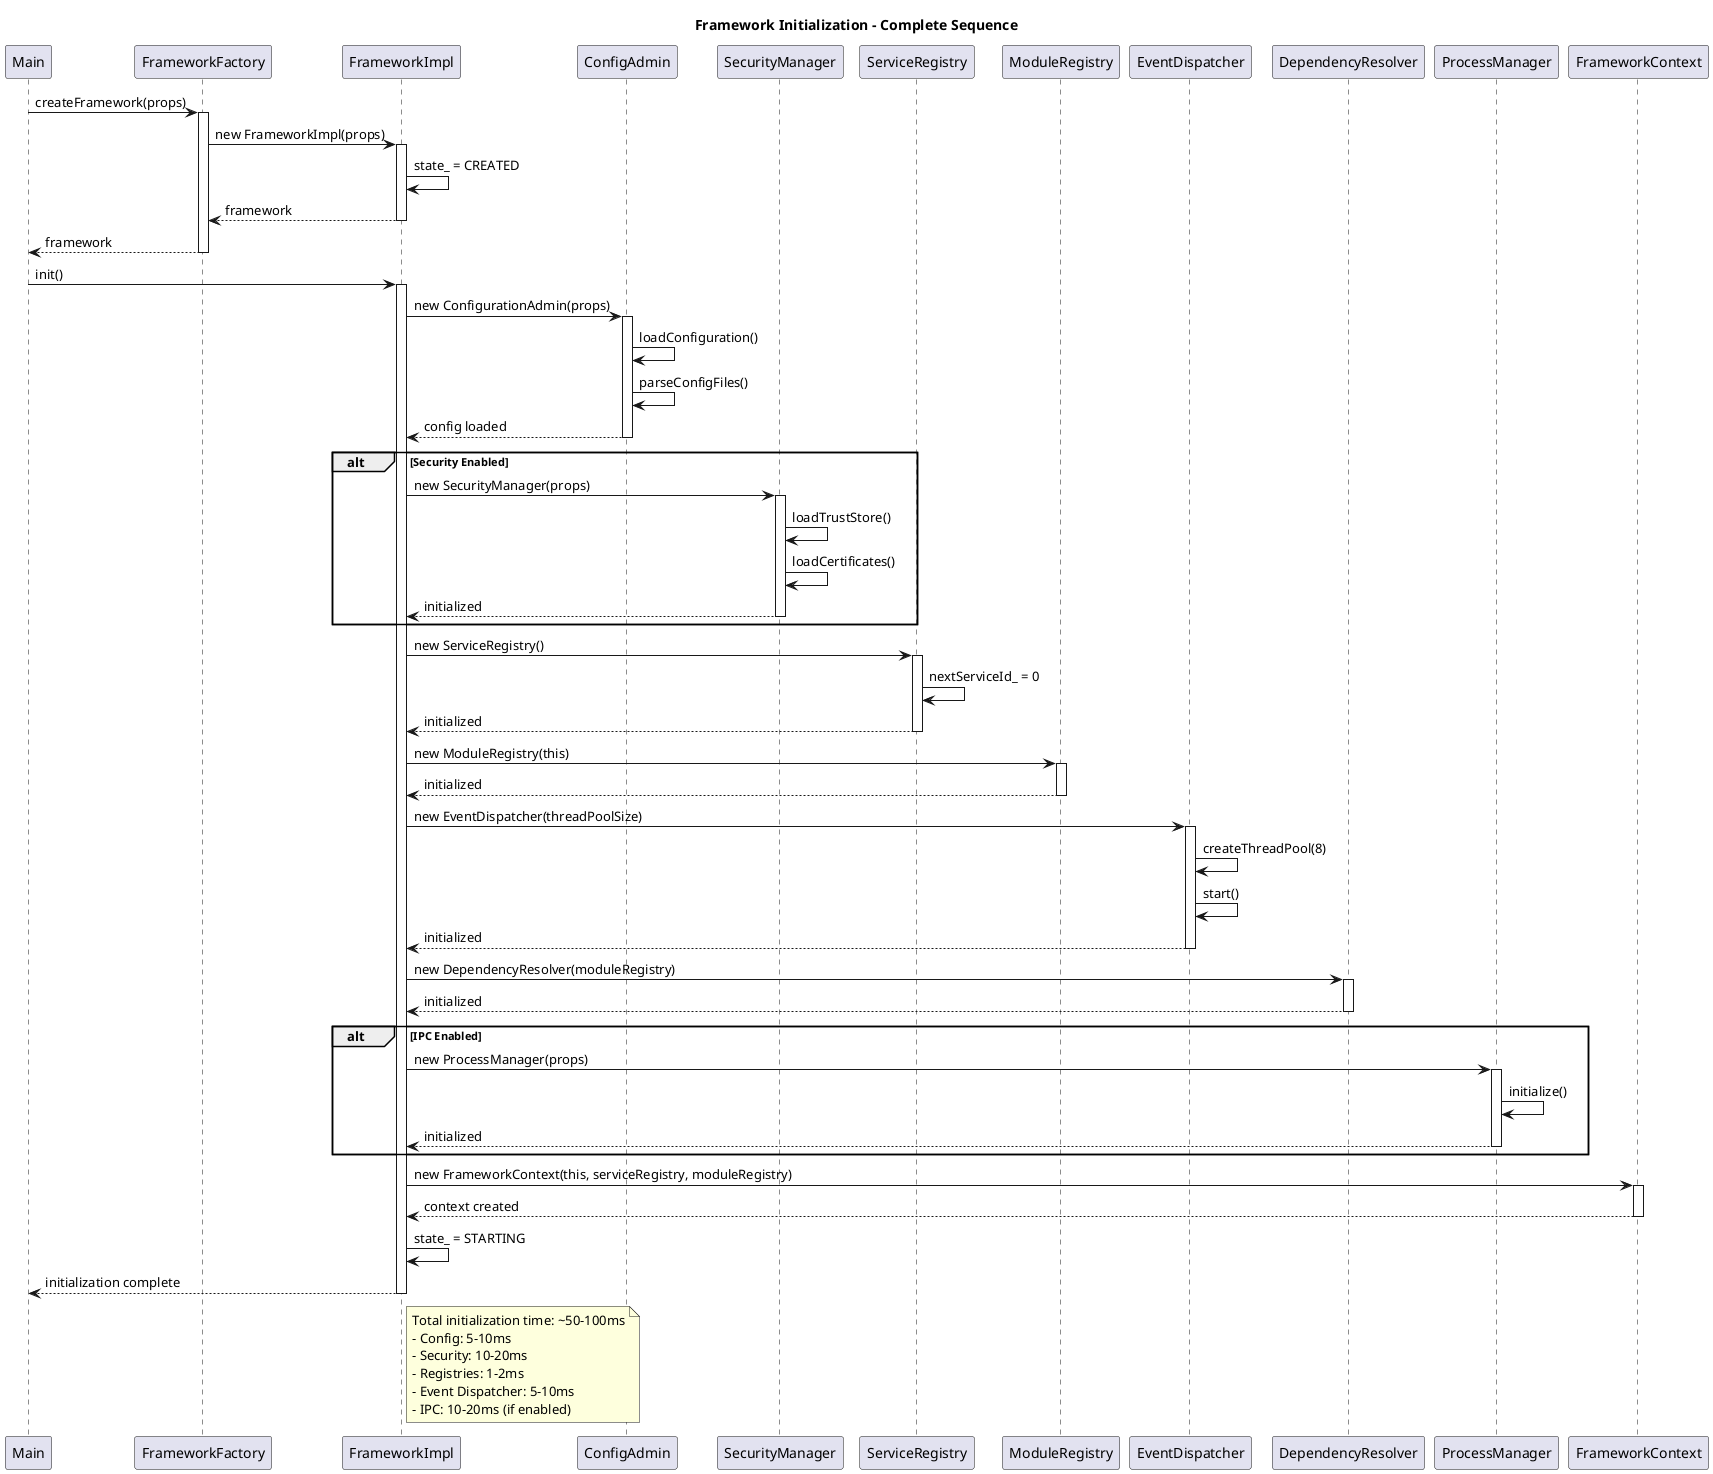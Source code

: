 @startuml CDMF_Sequence_Diagrams

title CDMF Sequence Diagrams - Detailed Workflows

' Framework Initialization Sequence
@startuml Framework_Initialization_Detailed
title Framework Initialization - Complete Sequence

participant "Main" as MAIN
participant "FrameworkFactory" as FACTORY
participant "FrameworkImpl" as FW
participant "ConfigAdmin" as CFG
participant "SecurityManager" as SEC
participant "ServiceRegistry" as SREG
participant "ModuleRegistry" as MREG
participant "EventDispatcher" as EDISP
participant "DependencyResolver" as DRES
participant "ProcessManager" as PROC
participant "FrameworkContext" as CTX

MAIN -> FACTORY: createFramework(props)
activate FACTORY
FACTORY -> FW: new FrameworkImpl(props)
activate FW
FW -> FW: state_ = CREATED
FW --> FACTORY: framework
deactivate FW
FACTORY --> MAIN: framework
deactivate FACTORY

MAIN -> FW: init()
activate FW

FW -> CFG: new ConfigurationAdmin(props)
activate CFG
CFG -> CFG: loadConfiguration()
CFG -> CFG: parseConfigFiles()
CFG --> FW: config loaded
deactivate CFG

alt Security Enabled
    FW -> SEC: new SecurityManager(props)
    activate SEC
    SEC -> SEC: loadTrustStore()
    SEC -> SEC: loadCertificates()
    SEC --> FW: initialized
    deactivate SEC
end

FW -> SREG: new ServiceRegistry()
activate SREG
SREG -> SREG: nextServiceId_ = 0
SREG --> FW: initialized
deactivate SREG

FW -> MREG: new ModuleRegistry(this)
activate MREG
MREG --> FW: initialized
deactivate MREG

FW -> EDISP: new EventDispatcher(threadPoolSize)
activate EDISP
EDISP -> EDISP: createThreadPool(8)
EDISP -> EDISP: start()
EDISP --> FW: initialized
deactivate EDISP

FW -> DRES: new DependencyResolver(moduleRegistry)
activate DRES
DRES --> FW: initialized
deactivate DRES

alt IPC Enabled
    FW -> PROC: new ProcessManager(props)
    activate PROC
    PROC -> PROC: initialize()
    PROC --> FW: initialized
    deactivate PROC
end

FW -> CTX: new FrameworkContext(this, serviceRegistry, moduleRegistry)
activate CTX
CTX --> FW: context created
deactivate CTX

FW -> FW: state_ = STARTING
FW --> MAIN: initialization complete
deactivate FW

note right of FW
  Total initialization time: ~50-100ms
  - Config: 5-10ms
  - Security: 10-20ms
  - Registries: 1-2ms
  - Event Dispatcher: 5-10ms
  - IPC: 10-20ms (if enabled)
end note

@enduml

' Module Installation Sequence
@startuml Module_Installation_Detailed
title Module Installation - Complete Workflow

actor "Admin" as ADMIN
participant "FrameworkImpl" as FW
participant "SecurityManager" as SEC
participant "ModuleLoader" as LOADER
participant "PlatformLoader" as PLAT
participant "ModuleRegistry" as MREG
participant "DependencyResolver" as DRES
participant "ModuleImpl" as MOD
participant "EventDispatcher" as EDISP

ADMIN -> FW: installModule("/path/to/module.so")
activate FW

alt Security Verification
    FW -> SEC: verifySignature("/path/to/module.so")
    activate SEC
    SEC -> SEC: readFile("/path/to/module.so")
    SEC -> SEC: readSignature("/path/to/module.so.sig")
    SEC -> SEC: SHA256(fileContent)
    SEC -> SEC: RSA_verify(hash, signature, publicKey)
    SEC -> SEC: verifyCertificateChain()
    alt Verification Failed
        SEC --> FW: throw SecurityException
        FW --> ADMIN: error: signature invalid
    end
    SEC --> FW: verified
    deactivate SEC
end

FW -> LOADER: load("/path/to/module.so")
activate LOADER

LOADER -> PLAT: loadLibrary("/path/to/module.so")
activate PLAT
alt Linux
    PLAT -> PLAT: dlopen(path, RTLD_LAZY | RTLD_LOCAL)
else Windows
    PLAT -> PLAT: LoadLibraryEx(path, NULL, LOAD_WITH_ALTERED_SEARCH_PATH)
end
alt Load Failed
    PLAT --> LOADER: null handle
    LOADER --> FW: throw ModuleException("Failed to load")
    FW --> ADMIN: error: cannot load module
end
PLAT --> LOADER: handle
deactivate PLAT

LOADER -> PLAT: getSymbol(handle, "createModuleActivator")
activate PLAT
PLAT --> LOADER: function pointer
deactivate PLAT

LOADER -> PLAT: getSymbol(handle, "destroyModuleActivator")
activate PLAT
PLAT --> LOADER: function pointer
deactivate PLAT

LOADER -> LOADER: parseManifest(path)
LOADER -> LOADER: validateManifest(manifest)
alt Invalid Manifest
    LOADER --> FW: throw ModuleException("Invalid manifest")
    FW --> ADMIN: error: invalid manifest
end

LOADER -> LOADER: moduleHandle = new ModuleHandle(...)
LOADER --> FW: moduleHandle
deactivate LOADER

FW -> MOD: new ModuleImpl(moduleHandle, manifest, this)
activate MOD
MOD -> MOD: moduleId_ = generateId()
MOD -> MOD: state_ = INSTALLED
MOD --> FW: module
deactivate MOD

FW -> MREG: registerModule(module)
activate MREG

alt Module Already Exists
    MREG -> MREG: check versionMap_
    MREG --> FW: throw ModuleException("Already installed")
    FW --> ADMIN: error: module already installed
end

MREG -> MREG: modules_[symbolicName] = move(module)
MREG -> MREG: versionMap_[symbolicName][version] = module
MREG --> FW: registered
deactivate MREG

FW -> DRES: resolve(module)
activate DRES
DRES -> DRES: parseDependencies(manifest)
loop For each dependency
    DRES -> MREG: getModule(depName, versionRange)
    activate MREG
    alt Dependency Not Found
        MREG --> DRES: null
        alt Optional Dependency
            DRES -> DRES: log warning
        else Required Dependency
            DRES --> FW: return false
            FW --> ADMIN: error: unresolved dependencies
        end
    end
    MREG --> DRES: depModule
    deactivate MREG
    DRES -> MREG: addDependency(module, depModule)
end
DRES -> MOD: transitionTo(RESOLVED)
DRES --> FW: resolved
deactivate DRES

FW -> EDISP: fireEvent(MODULE_INSTALLED)
activate EDISP
EDISP -> EDISP: enqueue event
EDISP --> FW: queued
deactivate EDISP

alt Auto-Start Enabled
    FW -> MOD: start()
    activate MOD
    note right: See Module Start Sequence
    MOD --> FW: ACTIVE
    deactivate MOD
end

FW --> ADMIN: module installed successfully
deactivate FW

note right of FW
  Total time: 1-10ms
  - Verification: 5-10ms (if enabled)
  - Loading: 1-2ms
  - Resolution: <1ms
end note

@enduml

' Module Start Sequence
@startuml Module_Start_Detailed
title Module Start - Complete Lifecycle

participant "Framework" as FW
participant "ModuleImpl" as MOD
participant "DependencyResolver" as DRES
participant "ModuleActivator" as ACT
participant "ModuleContext" as CTX
participant "ServiceRegistry" as SREG
participant "EventDispatcher" as EDISP

FW -> MOD: start()
activate MOD

alt State Check
    MOD -> MOD: check state
    alt State != RESOLVED
        MOD --> FW: throw ModuleException("Must be RESOLVED")
    end
end

MOD -> MOD: transitionTo(STARTING)
MOD -> EDISP: fireEvent(MODULE_STARTING)

alt Activator Not Created
    MOD -> MOD: createActivator()
    activate MOD
    MOD -> MOD: createFn = handle->getCreateFunction()
    MOD -> MOD: activator_ = createFn()
    deactivate MOD
end

alt Context Not Created
    MOD -> CTX: new ModuleContext(this, framework)
    activate CTX
    CTX --> MOD: context
    deactivate CTX
end

MOD -> ACT: start(context)
activate ACT

note right of ACT
  Module-specific initialization:
  - Load resources
  - Initialize state
  - Register services
  - Set up event listeners
end note

' Example activator operations
ACT -> CTX: getService<ILogger>("logger")
activate CTX
CTX -> SREG: getServiceReference("ILogger")
activate SREG
SREG --> CTX: serviceRef
deactivate SREG
CTX -> SREG: getService(serviceRef)
activate SREG
SREG --> CTX: service
deactivate SREG
CTX --> ACT: logger
deactivate CTX

ACT -> ACT: initialize module resources

ACT -> CTX: registerService("IDataProcessor", processor, props)
activate CTX
CTX -> SREG: registerService(...)
activate SREG
SREG -> SREG: serviceEntry = create ServiceEntry
SREG -> SREG: services_["IDataProcessor"].push_back(entry)
SREG -> SREG: sort by ranking
SREG -> EDISP: fireEvent(SERVICE_REGISTERED)
SREG --> CTX: ServiceRegistration
deactivate SREG
CTX --> ACT: registration
deactivate CTX

ACT -> CTX: addEventListener(listener, filter)
activate CTX
CTX -> EDISP: addEventListener(listener, filter)
deactivate CTX

ACT --> MOD: started
deactivate ACT

MOD -> MOD: transitionTo(ACTIVE)
MOD -> EDISP: fireEvent(MODULE_STARTED)

MOD --> FW: state = ACTIVE
deactivate MOD

note right of MOD
  Start time: 1-100ms
  - Fast: 1-5ms (simple modules)
  - Medium: 5-50ms (resource loading)
  - Slow: 50-100ms (complex init)
end note

@enduml

' Service Call Sequence (In-Process)
@startuml Service_Call_InProcess_Detailed
title In-Process Service Call - Ultra-Fast Path

participant "Client Code" as CLIENT
participant "ModuleContext" as CTX
participant "ServiceRegistry" as SREG
participant "ServiceImpl" as IMPL

CLIENT -> CTX: getService<ILogger>("logger")
activate CTX
note right: ~5ns total for cached

CTX -> CTX: check cache
alt Cache Hit
    CTX --> CLIENT: ILogger* (from cache)
    note right: Cache hit: 2-3ns
else Cache Miss
    CTX -> SREG: getServiceReference("logger")
    activate SREG

    SREG -> SREG: it = services_.find("logger")
    note right: Hash map lookup: O(1), ~20ns

    SREG -> SREG: entry = it->second.front()
    note right: Vector access: O(1), ~5ns

    SREG --> CTX: ServiceReference(entry)
    deactivate SREG
    note right: Total lookup: ~25-30ns

    CTX -> CTX: cache[interfaceName] = serviceRef
    CTX -> CTX: service = (ILogger*)entry.serviceObject
    CTX --> CLIENT: ILogger*
end
deactivate CTX

note right of CLIENT
  Cached access: 2-3ns
  Uncached access: 25-30ns
  Amortized: 5-10ns
end note

CLIENT -> IMPL: log("message")
activate IMPL
note right: Direct vtable call: ~2-5ns

IMPL -> IMPL: processLog("message")
IMPL -> IMPL: writeToFile(...)
IMPL --> CLIENT: void
deactivate IMPL

note over CLIENT, IMPL
  **Performance Breakdown:**
  - Service lookup (cached): 2-3ns
  - Virtual function call: 2-5ns
  - Total overhead: 4-8ns
  - Implementation time: varies

  **Assembly:**
  mov rax, [rdi]        ; Load vtable (2 cycles)
  mov rax, [rax+0x10]   ; Load function ptr (2 cycles)
  jmp rax               ; Call (1 cycle)
end note

@enduml

' Service Call Sequence (Out-of-Process)
@startuml Service_Call_OutOfProcess_Detailed
title Out-of-Process Service Call - IPC Path

participant "Client" as CLIENT
participant "ModuleContext" as CTX
participant "ServiceRegistry" as SREG
participant "ServiceProxy" as PROXY
participant "ITransport\n(Unix Socket)" as TRANSP
participant "ServiceStub" as STUB
participant "ServiceImpl" as IMPL

CLIENT -> CTX: getService<ILogger>("logger")
activate CTX

CTX -> SREG: getServiceReference("logger")
activate SREG
SREG -> SREG: lookup service
SREG -> SREG: check location = OUT_OF_PROCESS
SREG --> CTX: ServiceReference(location: OUT_OF_PROCESS)
deactivate SREG

CTX -> CTX: proxyFactory.createProxy(serviceRef)
CTX -> PROXY: new ServiceProxy(transport, serviceId)
activate PROXY
deactivate PROXY

CTX --> CLIENT: ILogger* (actually proxy)
deactivate CTX

note right of CLIENT: Client sees normal interface

CLIENT -> PROXY: log("message")
activate PROXY

PROXY -> PROXY: marshal arguments
activate PROXY
note right: Serialize: 5-10μs
PROXY -> PROXY: ServiceCall call
PROXY -> PROXY: call.set_interface_name("ILogger")
PROXY -> PROXY: call.set_method_name("log")
PROXY -> PROXY: arg = call.add_arguments()
PROXY -> PROXY: arg->set_value("message")
PROXY -> PROXY: serialized = call.SerializeToString()
deactivate PROXY

PROXY -> PROXY: Message msg(SERVICE_CALL, serialized)
PROXY -> PROXY: msg.setRequestId(generateId())

PROXY -> TRANSP: send(msg)
activate TRANSP
note right: IPC send: 30-60μs
TRANSP -> TRANSP: socket.write(msg.serialize())
TRANSP ->> STUB: [IPC transfer]
deactivate TRANSP

activate STUB
STUB -> STUB: msg = receive()
note right: IPC receive: 30-60μs

STUB -> STUB: unmarshal call
activate STUB
note right: Deserialize: 5-10μs
STUB -> STUB: ServiceCall call
STUB -> STUB: call.ParseFromString(msg.payload)
STUB -> STUB: interfaceName = call.interface_name()
STUB -> STUB: methodName = call.method_name()
STUB -> STUB: args = call.arguments()
deactivate STUB

STUB -> SREG: getServiceReference(interfaceName)
activate SREG
SREG --> STUB: serviceRef
deactivate SREG

STUB -> SREG: getService(serviceRef)
activate SREG
SREG --> STUB: service (ILogger*)
deactivate SREG

STUB -> IMPL: log(args[0].value())
activate IMPL
note right: Actual service call: <1μs
IMPL -> IMPL: processLog("message")
IMPL --> STUB: void
deactivate IMPL

STUB -> STUB: marshal response
activate STUB
note right: Serialize: 5-10μs
STUB -> STUB: ServiceResponse response
STUB -> STUB: response.set_success(true)
STUB -> STUB: serialized = response.SerializeToString()
deactivate STUB

STUB -> STUB: Message respMsg(SERVICE_RESPONSE, serialized)
STUB -> TRANSP: send(respMsg)
deactivate STUB

activate TRANSP
note right: IPC send: 30-60μs
TRANSP ->> PROXY: [IPC transfer]
TRANSP --> PROXY: respMsg
deactivate TRANSP

PROXY -> PROXY: unmarshal response
activate PROXY
note right: Deserialize: 5-10μs
PROXY -> PROXY: ServiceResponse response
PROXY -> PROXY: response.ParseFromString(respMsg.payload)
alt Response Error
    PROXY -> PROXY: throw RemoteException(response.error_message())
end
deactivate PROXY

PROXY --> CLIENT: void
deactivate PROXY

note over CLIENT, IMPL
  **Performance Breakdown:**
  - Marshal call: 5-10μs
  - IPC send: 30-60μs
  - Unmarshal call: 5-10μs
  - Service execution: <1μs
  - Marshal response: 5-10μs
  - IPC receive: 30-60μs
  - Unmarshal response: 5-10μs
  **Total: 80-150μs**

  **Optimization: Batching**
  100 calls batched: 100μs + 100×1μs = 200μs
  Per call: 2μs (40x improvement)
end note

@enduml

' Hot-Swapping Sequence
@startuml Module_HotSwap_Detailed
title Module Hot-Swapping - Zero-Downtime Update

participant "Admin" as ADMIN
participant "Framework" as FW
participant "ModuleHotSwapper" as SWAP
participant "Old Module\n(v1.0.0)" as OLD
participant "New Module\n(v1.1.0)" as NEW
participant "ServiceRegistry" as SREG
participant "Active Clients" as CLIENTS

ADMIN -> FW: updateModule(oldModule, "/path/to/v1.1.0.so")
activate FW

FW -> SWAP: updateModule(oldModule, newPath)
activate SWAP

SWAP -> FW: installModule(newPath)
activate FW
note right: See Module Installation
FW --> SWAP: newModule
deactivate FW

SWAP -> SWAP: validateCompatibility(old, new)
activate SWAP
SWAP -> SWAP: check symbolicName matches
SWAP -> SWAP: check version.isCompatibleWith()
alt Incompatible
    SWAP --> FW: throw IncompatibilityException
    FW --> ADMIN: error: incompatible versions
end
deactivate SWAP

SWAP -> NEW: resolve()
note right: Prepare but don't start yet

alt Module Supports State Migration
    SWAP -> OLD: captureState()
    activate OLD
    OLD -> OLD: state = module->captureState()
    OLD --> SWAP: stateJson
    deactivate OLD
end

SWAP -> NEW: start()
activate NEW
note right: New version starting
NEW --> SWAP: ACTIVE
deactivate NEW

SWAP -> SWAP: transferServices(old, new)
activate SWAP

loop For each old service
    SWAP -> OLD: getRegisteredServices()
    activate OLD
    OLD --> SWAP: serviceRegistrations[]
    deactivate OLD

    SWAP -> NEW: findService(interfaceName)
    activate NEW
    NEW --> SWAP: newService
    deactivate NEW

    alt Service Found in New Version
        SWAP -> SREG: replaceService(oldReg, newService)
        activate SREG
        note right: **Atomic swap**
        SREG -> SREG: lock(mutex_)
        SREG -> SREG: oldEntry = find(oldReg.serviceId)
        SREG -> SREG: oldEntry.serviceObject = newService
        SREG -> SREG: oldEntry.owningModule = newModule
        SREG -> SREG: unlock(mutex_)
        note right: Clients now see new service
        SREG --> SWAP: replaced
        deactivate SREG
    end
end
deactivate SWAP

note over CLIENTS
  **Active clients during swap:**
  - In-flight calls complete on old version
  - New calls route to new version
  - No call failures
  - No downtime
end note

alt State Migration Supported
    SWAP -> NEW: restoreState(stateJson)
    activate NEW
    NEW -> NEW: module->restoreState(state)
    NEW --> SWAP: restored
    deactivate NEW
end

SWAP -> SWAP: drainRequests(oldModule)
activate SWAP
loop While useCount > 0
    SWAP -> SWAP: wait 10ms
    SWAP -> OLD: getServiceUseCount()
    activate OLD
    OLD --> SWAP: useCount
    deactivate OLD
    alt Timeout (5 seconds)
        SWAP -> SWAP: log warning, force continue
        SWAP -> SWAP: break
    end
end
note right: Wait for in-flight requests
deactivate SWAP

SWAP -> OLD: stop()
activate OLD
note right: Old version stopping
OLD --> SWAP: RESOLVED
deactivate OLD

SWAP -> FW: uninstallModule(oldModule)
activate FW
FW --> SWAP: uninstalled
deactivate FW

SWAP --> FW: update complete
deactivate SWAP

FW --> ADMIN: module updated: v1.0.0 → v1.1.0
deactivate FW

note over ADMIN, CLIENTS
  **Hot-Swap Timeline:**
  - Install new: 1-10ms
  - Start new: 1-100ms
  - Transfer services: <1ms (atomic)
  - Drain requests: 0-5000ms
  - Stop old: 1-50ms
  **Total: 3-5150ms**
  **Downtime: 0ms** (atomic service swap)
end note

@enduml

@enduml

